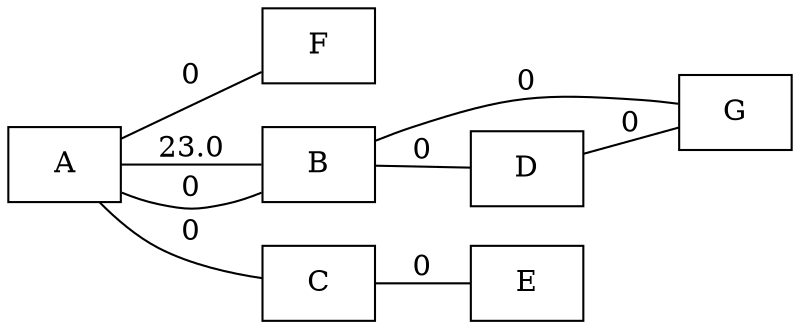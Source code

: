 graph {
  rankdir=LR;

  G[shape=box]
  F[shape=box]
  D[shape=box]
  E[shape=box]
  B[shape=box]
  C[shape=box]
  A[shape=box]

  B -- G[label="0"]
  A -- B[label="23.0"]
  D -- G[label="0"]
  A -- F[label="0"]
  A -- C[label="0"]
  B -- D[label="0"]
  A -- B[label="0"]
  C -- E[label="0"]
}
